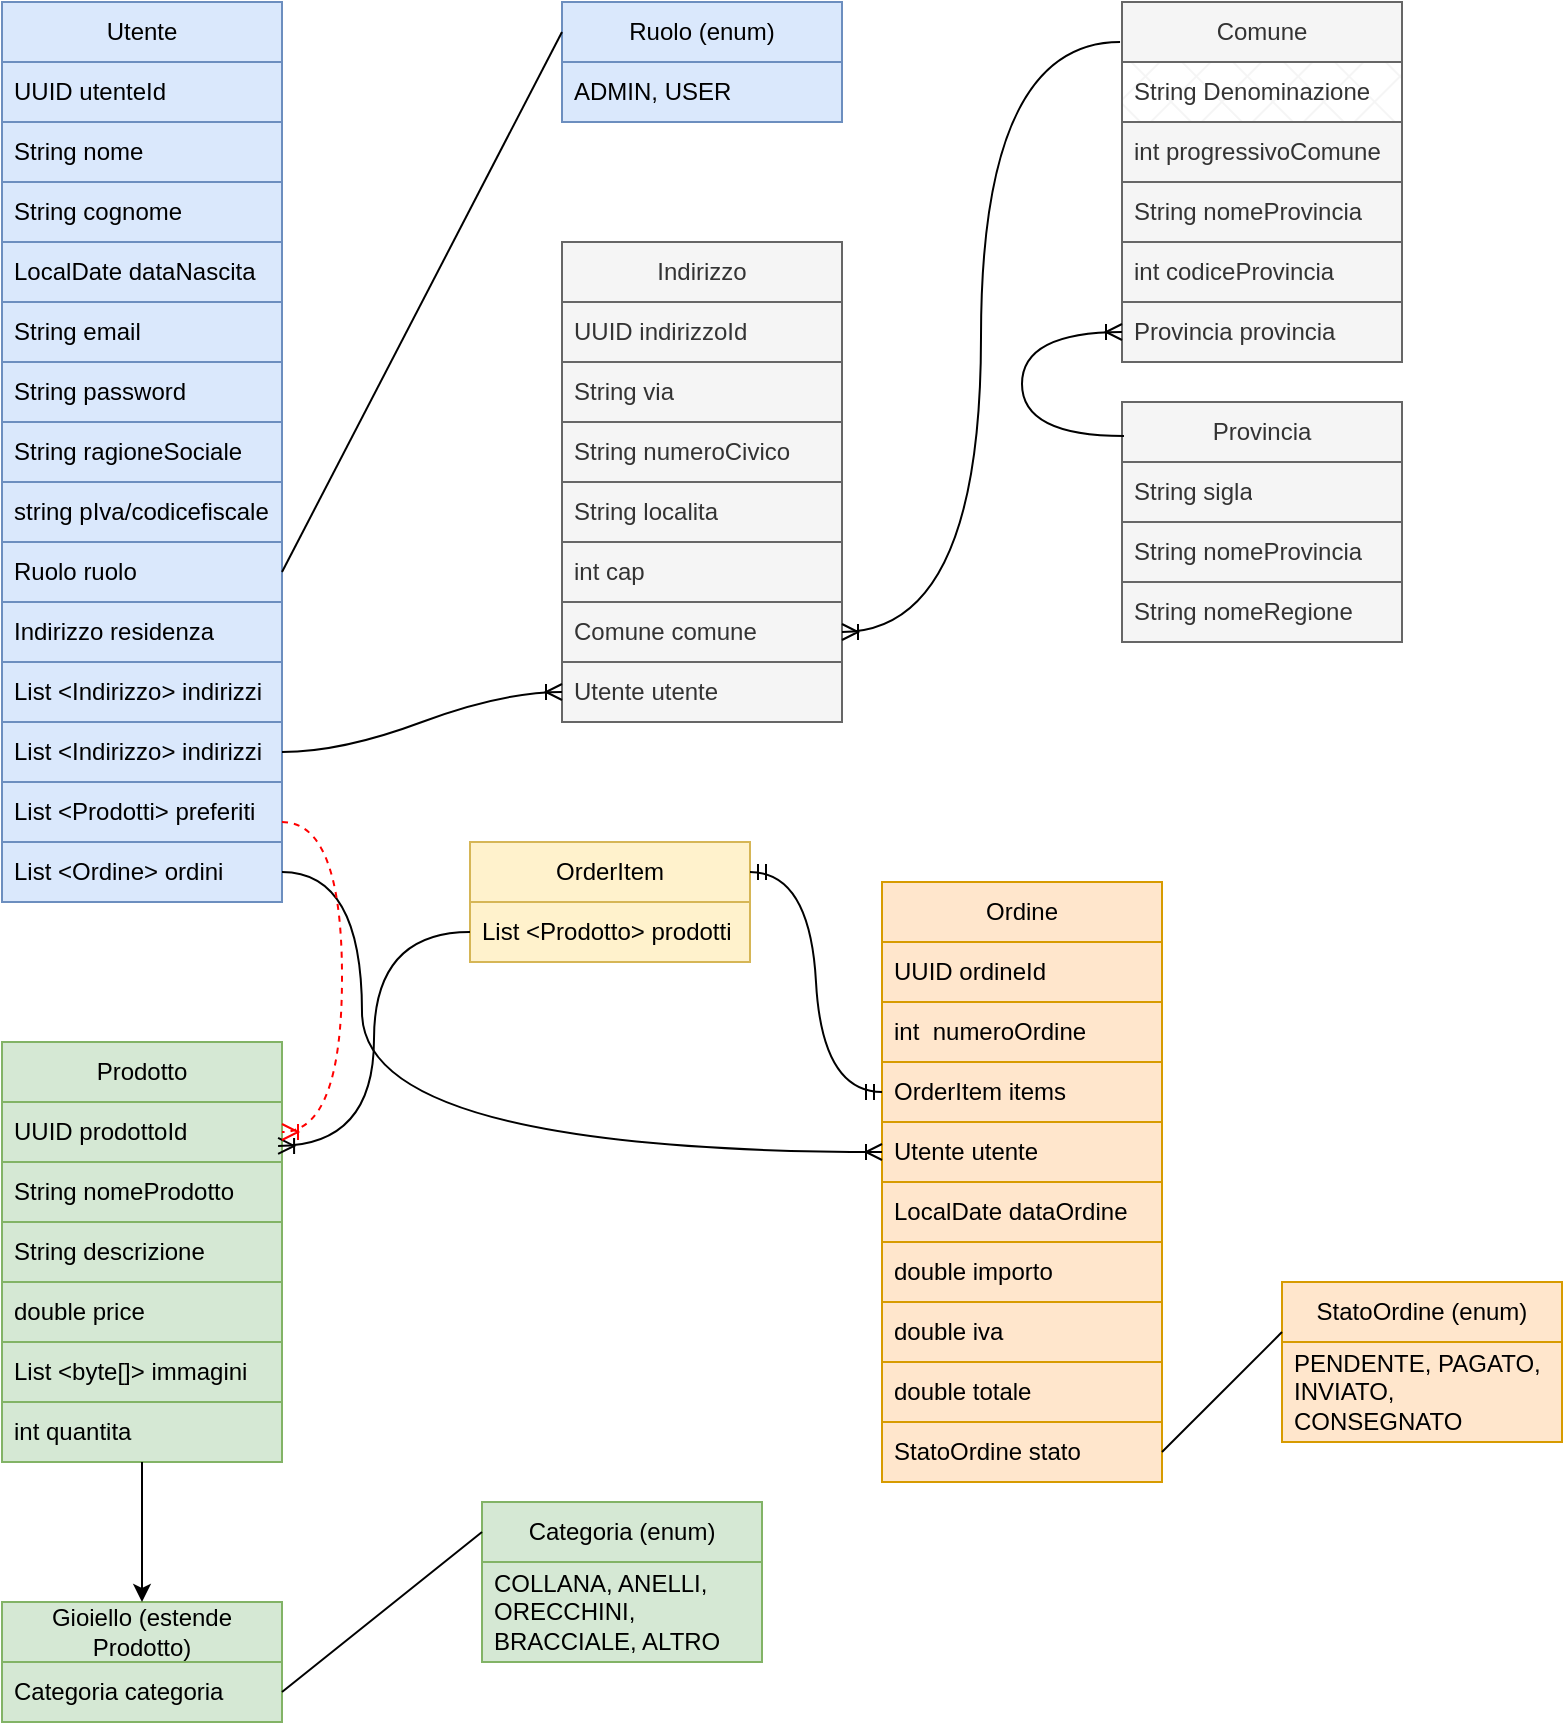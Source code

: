 <mxfile version="21.7.2" type="device">
  <diagram name="Pagina-1" id="P_G4udAecxbhIBq4Pmgk">
    <mxGraphModel dx="1434" dy="788" grid="1" gridSize="10" guides="1" tooltips="1" connect="1" arrows="1" fold="1" page="1" pageScale="1" pageWidth="827" pageHeight="1169" math="0" shadow="0">
      <root>
        <mxCell id="0" />
        <mxCell id="1" parent="0" />
        <mxCell id="TX8sB4JT6DrDPIx1a1a5-1" value="Utente" style="swimlane;fontStyle=0;childLayout=stackLayout;horizontal=1;startSize=30;horizontalStack=0;resizeParent=1;resizeParentMax=0;resizeLast=0;collapsible=1;marginBottom=0;whiteSpace=wrap;html=1;fillColor=#dae8fc;strokeColor=#6c8ebf;" parent="1" vertex="1">
          <mxGeometry x="40" y="120" width="140" height="450" as="geometry" />
        </mxCell>
        <mxCell id="TX8sB4JT6DrDPIx1a1a5-2" value="UUID utenteId" style="text;strokeColor=#6c8ebf;fillColor=#dae8fc;align=left;verticalAlign=middle;spacingLeft=4;spacingRight=4;overflow=hidden;points=[[0,0.5],[1,0.5]];portConstraint=eastwest;rotatable=0;whiteSpace=wrap;html=1;" parent="TX8sB4JT6DrDPIx1a1a5-1" vertex="1">
          <mxGeometry y="30" width="140" height="30" as="geometry" />
        </mxCell>
        <mxCell id="TX8sB4JT6DrDPIx1a1a5-10" value="String nome" style="text;strokeColor=#6c8ebf;fillColor=#dae8fc;align=left;verticalAlign=middle;spacingLeft=4;spacingRight=4;overflow=hidden;points=[[0,0.5],[1,0.5]];portConstraint=eastwest;rotatable=0;whiteSpace=wrap;html=1;fillStyle=solid;" parent="TX8sB4JT6DrDPIx1a1a5-1" vertex="1">
          <mxGeometry y="60" width="140" height="30" as="geometry" />
        </mxCell>
        <mxCell id="TX8sB4JT6DrDPIx1a1a5-3" value="String cognome" style="text;strokeColor=#6c8ebf;fillColor=#dae8fc;align=left;verticalAlign=middle;spacingLeft=4;spacingRight=4;overflow=hidden;points=[[0,0.5],[1,0.5]];portConstraint=eastwest;rotatable=0;whiteSpace=wrap;html=1;fillStyle=solid;" parent="TX8sB4JT6DrDPIx1a1a5-1" vertex="1">
          <mxGeometry y="90" width="140" height="30" as="geometry" />
        </mxCell>
        <mxCell id="TX8sB4JT6DrDPIx1a1a5-6" value="LocalDate dataNascita" style="text;strokeColor=#6c8ebf;fillColor=#dae8fc;align=left;verticalAlign=middle;spacingLeft=4;spacingRight=4;overflow=hidden;points=[[0,0.5],[1,0.5]];portConstraint=eastwest;rotatable=0;whiteSpace=wrap;html=1;fillStyle=solid;" parent="TX8sB4JT6DrDPIx1a1a5-1" vertex="1">
          <mxGeometry y="120" width="140" height="30" as="geometry" />
        </mxCell>
        <mxCell id="TX8sB4JT6DrDPIx1a1a5-4" value="String email" style="text;strokeColor=#6c8ebf;fillColor=#dae8fc;align=left;verticalAlign=middle;spacingLeft=4;spacingRight=4;overflow=hidden;points=[[0,0.5],[1,0.5]];portConstraint=eastwest;rotatable=0;whiteSpace=wrap;html=1;fillStyle=solid;" parent="TX8sB4JT6DrDPIx1a1a5-1" vertex="1">
          <mxGeometry y="150" width="140" height="30" as="geometry" />
        </mxCell>
        <mxCell id="TX8sB4JT6DrDPIx1a1a5-19" value="String password" style="text;strokeColor=#6c8ebf;fillColor=#dae8fc;align=left;verticalAlign=middle;spacingLeft=4;spacingRight=4;overflow=hidden;points=[[0,0.5],[1,0.5]];portConstraint=eastwest;rotatable=0;whiteSpace=wrap;html=1;fillStyle=solid;" parent="TX8sB4JT6DrDPIx1a1a5-1" vertex="1">
          <mxGeometry y="180" width="140" height="30" as="geometry" />
        </mxCell>
        <mxCell id="TX8sB4JT6DrDPIx1a1a5-90" value="String ragioneSociale" style="text;strokeColor=#6c8ebf;fillColor=#dae8fc;align=left;verticalAlign=middle;spacingLeft=4;spacingRight=4;overflow=hidden;points=[[0,0.5],[1,0.5]];portConstraint=eastwest;rotatable=0;whiteSpace=wrap;html=1;fillStyle=solid;" parent="TX8sB4JT6DrDPIx1a1a5-1" vertex="1">
          <mxGeometry y="210" width="140" height="30" as="geometry" />
        </mxCell>
        <mxCell id="TX8sB4JT6DrDPIx1a1a5-91" value="string pIva/codicefiscale" style="text;strokeColor=#6c8ebf;fillColor=#dae8fc;align=left;verticalAlign=middle;spacingLeft=4;spacingRight=4;overflow=hidden;points=[[0,0.5],[1,0.5]];portConstraint=eastwest;rotatable=0;whiteSpace=wrap;html=1;fillStyle=solid;" parent="TX8sB4JT6DrDPIx1a1a5-1" vertex="1">
          <mxGeometry y="240" width="140" height="30" as="geometry" />
        </mxCell>
        <mxCell id="iK98xNIs0Vt937q_upnV-1" value="Ruolo ruolo" style="text;strokeColor=#6c8ebf;fillColor=#dae8fc;align=left;verticalAlign=middle;spacingLeft=4;spacingRight=4;overflow=hidden;points=[[0,0.5],[1,0.5]];portConstraint=eastwest;rotatable=0;whiteSpace=wrap;html=1;fillStyle=solid;" vertex="1" parent="TX8sB4JT6DrDPIx1a1a5-1">
          <mxGeometry y="270" width="140" height="30" as="geometry" />
        </mxCell>
        <mxCell id="TX8sB4JT6DrDPIx1a1a5-5" value="Indirizzo residenza" style="text;strokeColor=#6c8ebf;fillColor=#dae8fc;align=left;verticalAlign=middle;spacingLeft=4;spacingRight=4;overflow=hidden;points=[[0,0.5],[1,0.5]];portConstraint=eastwest;rotatable=0;whiteSpace=wrap;html=1;fillStyle=solid;" parent="TX8sB4JT6DrDPIx1a1a5-1" vertex="1">
          <mxGeometry y="300" width="140" height="30" as="geometry" />
        </mxCell>
        <mxCell id="iK98xNIs0Vt937q_upnV-2" value="List &amp;lt;Indirizzo&amp;gt; indirizzi" style="text;strokeColor=#6c8ebf;fillColor=#dae8fc;align=left;verticalAlign=middle;spacingLeft=4;spacingRight=4;overflow=hidden;points=[[0,0.5],[1,0.5]];portConstraint=eastwest;rotatable=0;whiteSpace=wrap;html=1;fillStyle=solid;" vertex="1" parent="TX8sB4JT6DrDPIx1a1a5-1">
          <mxGeometry y="330" width="140" height="30" as="geometry" />
        </mxCell>
        <mxCell id="TX8sB4JT6DrDPIx1a1a5-7" value="List &amp;lt;Indirizzo&amp;gt; indirizzi" style="text;strokeColor=#6c8ebf;fillColor=#dae8fc;align=left;verticalAlign=middle;spacingLeft=4;spacingRight=4;overflow=hidden;points=[[0,0.5],[1,0.5]];portConstraint=eastwest;rotatable=0;whiteSpace=wrap;html=1;fillStyle=solid;" parent="TX8sB4JT6DrDPIx1a1a5-1" vertex="1">
          <mxGeometry y="360" width="140" height="30" as="geometry" />
        </mxCell>
        <mxCell id="TX8sB4JT6DrDPIx1a1a5-8" value="List &amp;lt;Prodotti&amp;gt; preferiti" style="text;strokeColor=#6c8ebf;fillColor=#dae8fc;align=left;verticalAlign=middle;spacingLeft=4;spacingRight=4;overflow=hidden;points=[[0,0.5],[1,0.5]];portConstraint=eastwest;rotatable=0;whiteSpace=wrap;html=1;fillStyle=solid;" parent="TX8sB4JT6DrDPIx1a1a5-1" vertex="1">
          <mxGeometry y="390" width="140" height="30" as="geometry" />
        </mxCell>
        <mxCell id="TX8sB4JT6DrDPIx1a1a5-40" value="List &amp;lt;Ordine&amp;gt; ordini" style="text;strokeColor=#6c8ebf;fillColor=#dae8fc;align=left;verticalAlign=middle;spacingLeft=4;spacingRight=4;overflow=hidden;points=[[0,0.5],[1,0.5]];portConstraint=eastwest;rotatable=0;whiteSpace=wrap;html=1;fillStyle=solid;" parent="TX8sB4JT6DrDPIx1a1a5-1" vertex="1">
          <mxGeometry y="420" width="140" height="30" as="geometry" />
        </mxCell>
        <mxCell id="TX8sB4JT6DrDPIx1a1a5-11" value="Indirizzo" style="swimlane;fontStyle=0;childLayout=stackLayout;horizontal=1;startSize=30;horizontalStack=0;resizeParent=1;resizeParentMax=0;resizeLast=0;collapsible=1;marginBottom=0;whiteSpace=wrap;html=1;fillColor=#f5f5f5;strokeColor=#666666;fontColor=#333333;" parent="1" vertex="1">
          <mxGeometry x="320" y="240" width="140" height="240" as="geometry" />
        </mxCell>
        <mxCell id="TX8sB4JT6DrDPIx1a1a5-12" value="UUID indirizzoId" style="text;strokeColor=#666666;fillColor=#f5f5f5;align=left;verticalAlign=middle;spacingLeft=4;spacingRight=4;overflow=hidden;points=[[0,0.5],[1,0.5]];portConstraint=eastwest;rotatable=0;whiteSpace=wrap;html=1;fontColor=#333333;" parent="TX8sB4JT6DrDPIx1a1a5-11" vertex="1">
          <mxGeometry y="30" width="140" height="30" as="geometry" />
        </mxCell>
        <mxCell id="TX8sB4JT6DrDPIx1a1a5-13" value="String via" style="text;strokeColor=#666666;fillColor=#f5f5f5;align=left;verticalAlign=middle;spacingLeft=4;spacingRight=4;overflow=hidden;points=[[0,0.5],[1,0.5]];portConstraint=eastwest;rotatable=0;whiteSpace=wrap;html=1;fontColor=#333333;" parent="TX8sB4JT6DrDPIx1a1a5-11" vertex="1">
          <mxGeometry y="60" width="140" height="30" as="geometry" />
        </mxCell>
        <mxCell id="TX8sB4JT6DrDPIx1a1a5-14" value="String numeroCivico" style="text;strokeColor=#666666;fillColor=#f5f5f5;align=left;verticalAlign=middle;spacingLeft=4;spacingRight=4;overflow=hidden;points=[[0,0.5],[1,0.5]];portConstraint=eastwest;rotatable=0;whiteSpace=wrap;html=1;fontColor=#333333;" parent="TX8sB4JT6DrDPIx1a1a5-11" vertex="1">
          <mxGeometry y="90" width="140" height="30" as="geometry" />
        </mxCell>
        <mxCell id="TX8sB4JT6DrDPIx1a1a5-15" value="String localita" style="text;strokeColor=#666666;fillColor=#f5f5f5;align=left;verticalAlign=middle;spacingLeft=4;spacingRight=4;overflow=hidden;points=[[0,0.5],[1,0.5]];portConstraint=eastwest;rotatable=0;whiteSpace=wrap;html=1;fontColor=#333333;" parent="TX8sB4JT6DrDPIx1a1a5-11" vertex="1">
          <mxGeometry y="120" width="140" height="30" as="geometry" />
        </mxCell>
        <mxCell id="TX8sB4JT6DrDPIx1a1a5-16" value="int cap" style="text;strokeColor=#666666;fillColor=#f5f5f5;align=left;verticalAlign=middle;spacingLeft=4;spacingRight=4;overflow=hidden;points=[[0,0.5],[1,0.5]];portConstraint=eastwest;rotatable=0;whiteSpace=wrap;html=1;fontColor=#333333;" parent="TX8sB4JT6DrDPIx1a1a5-11" vertex="1">
          <mxGeometry y="150" width="140" height="30" as="geometry" />
        </mxCell>
        <mxCell id="TX8sB4JT6DrDPIx1a1a5-17" value="Comune comune" style="text;strokeColor=#666666;fillColor=#f5f5f5;align=left;verticalAlign=middle;spacingLeft=4;spacingRight=4;overflow=hidden;points=[[0,0.5],[1,0.5]];portConstraint=eastwest;rotatable=0;whiteSpace=wrap;html=1;fontColor=#333333;" parent="TX8sB4JT6DrDPIx1a1a5-11" vertex="1">
          <mxGeometry y="180" width="140" height="30" as="geometry" />
        </mxCell>
        <mxCell id="TX8sB4JT6DrDPIx1a1a5-36" value="Utente utente" style="text;strokeColor=#666666;fillColor=#f5f5f5;align=left;verticalAlign=middle;spacingLeft=4;spacingRight=4;overflow=hidden;points=[[0,0.5],[1,0.5]];portConstraint=eastwest;rotatable=0;whiteSpace=wrap;html=1;fontColor=#333333;" parent="TX8sB4JT6DrDPIx1a1a5-11" vertex="1">
          <mxGeometry y="210" width="140" height="30" as="geometry" />
        </mxCell>
        <mxCell id="TX8sB4JT6DrDPIx1a1a5-20" value="Ruolo (enum)" style="swimlane;fontStyle=0;childLayout=stackLayout;horizontal=1;startSize=30;horizontalStack=0;resizeParent=1;resizeParentMax=0;resizeLast=0;collapsible=1;marginBottom=0;whiteSpace=wrap;html=1;fillColor=#dae8fc;strokeColor=#6c8ebf;" parent="1" vertex="1">
          <mxGeometry x="320" y="120" width="140" height="60" as="geometry" />
        </mxCell>
        <mxCell id="TX8sB4JT6DrDPIx1a1a5-21" value="ADMIN, USER" style="text;strokeColor=#6c8ebf;fillColor=#dae8fc;align=left;verticalAlign=middle;spacingLeft=4;spacingRight=4;overflow=hidden;points=[[0,0.5],[1,0.5]];portConstraint=eastwest;rotatable=0;whiteSpace=wrap;html=1;" parent="TX8sB4JT6DrDPIx1a1a5-20" vertex="1">
          <mxGeometry y="30" width="140" height="30" as="geometry" />
        </mxCell>
        <mxCell id="TX8sB4JT6DrDPIx1a1a5-24" value="" style="endArrow=none;html=1;rounded=0;exitX=1;exitY=0.5;exitDx=0;exitDy=0;entryX=0;entryY=0.25;entryDx=0;entryDy=0;" parent="1" source="iK98xNIs0Vt937q_upnV-1" target="TX8sB4JT6DrDPIx1a1a5-20" edge="1">
          <mxGeometry width="50" height="50" relative="1" as="geometry">
            <mxPoint x="390" y="430" as="sourcePoint" />
            <mxPoint x="440" y="380" as="targetPoint" />
          </mxGeometry>
        </mxCell>
        <mxCell id="TX8sB4JT6DrDPIx1a1a5-25" value="Comune" style="swimlane;fontStyle=0;childLayout=stackLayout;horizontal=1;startSize=30;horizontalStack=0;resizeParent=1;resizeParentMax=0;resizeLast=0;collapsible=1;marginBottom=0;whiteSpace=wrap;html=1;fillColor=#f5f5f5;fontColor=#333333;strokeColor=#666666;" parent="1" vertex="1">
          <mxGeometry x="600" y="120" width="140" height="180" as="geometry" />
        </mxCell>
        <mxCell id="TX8sB4JT6DrDPIx1a1a5-26" value="String Denominazione" style="text;strokeColor=#666666;fillColor=#f5f5f5;align=left;verticalAlign=middle;spacingLeft=4;spacingRight=4;overflow=hidden;points=[[0,0.5],[1,0.5]];portConstraint=eastwest;rotatable=0;whiteSpace=wrap;html=1;fontColor=#333333;fillStyle=cross-hatch;" parent="TX8sB4JT6DrDPIx1a1a5-25" vertex="1">
          <mxGeometry y="30" width="140" height="30" as="geometry" />
        </mxCell>
        <mxCell id="TX8sB4JT6DrDPIx1a1a5-27" value="int progressivoComune" style="text;strokeColor=#666666;fillColor=#f5f5f5;align=left;verticalAlign=middle;spacingLeft=4;spacingRight=4;overflow=hidden;points=[[0,0.5],[1,0.5]];portConstraint=eastwest;rotatable=0;whiteSpace=wrap;html=1;fontColor=#333333;" parent="TX8sB4JT6DrDPIx1a1a5-25" vertex="1">
          <mxGeometry y="60" width="140" height="30" as="geometry" />
        </mxCell>
        <mxCell id="TX8sB4JT6DrDPIx1a1a5-28" value="String nomeProvincia" style="text;strokeColor=#666666;fillColor=#f5f5f5;align=left;verticalAlign=middle;spacingLeft=4;spacingRight=4;overflow=hidden;points=[[0,0.5],[1,0.5]];portConstraint=eastwest;rotatable=0;whiteSpace=wrap;html=1;fontColor=#333333;" parent="TX8sB4JT6DrDPIx1a1a5-25" vertex="1">
          <mxGeometry y="90" width="140" height="30" as="geometry" />
        </mxCell>
        <mxCell id="TX8sB4JT6DrDPIx1a1a5-29" value="int codiceProvincia" style="text;strokeColor=#666666;fillColor=#f5f5f5;align=left;verticalAlign=middle;spacingLeft=4;spacingRight=4;overflow=hidden;points=[[0,0.5],[1,0.5]];portConstraint=eastwest;rotatable=0;whiteSpace=wrap;html=1;fontColor=#333333;" parent="TX8sB4JT6DrDPIx1a1a5-25" vertex="1">
          <mxGeometry y="120" width="140" height="30" as="geometry" />
        </mxCell>
        <mxCell id="TX8sB4JT6DrDPIx1a1a5-30" value="Provincia provincia" style="text;strokeColor=#666666;fillColor=#f5f5f5;align=left;verticalAlign=middle;spacingLeft=4;spacingRight=4;overflow=hidden;points=[[0,0.5],[1,0.5]];portConstraint=eastwest;rotatable=0;whiteSpace=wrap;html=1;fontColor=#333333;" parent="TX8sB4JT6DrDPIx1a1a5-25" vertex="1">
          <mxGeometry y="150" width="140" height="30" as="geometry" />
        </mxCell>
        <mxCell id="TX8sB4JT6DrDPIx1a1a5-32" value="Provincia" style="swimlane;fontStyle=0;childLayout=stackLayout;horizontal=1;startSize=30;horizontalStack=0;resizeParent=1;resizeParentMax=0;resizeLast=0;collapsible=1;marginBottom=0;whiteSpace=wrap;html=1;fillColor=#f5f5f5;fontColor=#333333;strokeColor=#666666;" parent="1" vertex="1">
          <mxGeometry x="600" y="320" width="140" height="120" as="geometry" />
        </mxCell>
        <mxCell id="TX8sB4JT6DrDPIx1a1a5-33" value="String sigla" style="text;strokeColor=#666666;fillColor=#f5f5f5;align=left;verticalAlign=middle;spacingLeft=4;spacingRight=4;overflow=hidden;points=[[0,0.5],[1,0.5]];portConstraint=eastwest;rotatable=0;whiteSpace=wrap;html=1;fontColor=#333333;" parent="TX8sB4JT6DrDPIx1a1a5-32" vertex="1">
          <mxGeometry y="30" width="140" height="30" as="geometry" />
        </mxCell>
        <mxCell id="TX8sB4JT6DrDPIx1a1a5-34" value="String nomeProvincia" style="text;strokeColor=#666666;fillColor=#f5f5f5;align=left;verticalAlign=middle;spacingLeft=4;spacingRight=4;overflow=hidden;points=[[0,0.5],[1,0.5]];portConstraint=eastwest;rotatable=0;whiteSpace=wrap;html=1;fontColor=#333333;" parent="TX8sB4JT6DrDPIx1a1a5-32" vertex="1">
          <mxGeometry y="60" width="140" height="30" as="geometry" />
        </mxCell>
        <mxCell id="TX8sB4JT6DrDPIx1a1a5-35" value="String nomeRegione" style="text;strokeColor=#666666;fillColor=#f5f5f5;align=left;verticalAlign=middle;spacingLeft=4;spacingRight=4;overflow=hidden;points=[[0,0.5],[1,0.5]];portConstraint=eastwest;rotatable=0;whiteSpace=wrap;html=1;fontColor=#333333;" parent="TX8sB4JT6DrDPIx1a1a5-32" vertex="1">
          <mxGeometry y="90" width="140" height="30" as="geometry" />
        </mxCell>
        <mxCell id="TX8sB4JT6DrDPIx1a1a5-37" value="" style="fontSize=12;html=1;endArrow=ERoneToMany;elbow=vertical;entryX=0;entryY=0.5;entryDx=0;entryDy=0;edgeStyle=orthogonalEdgeStyle;exitX=0.007;exitY=0.142;exitDx=0;exitDy=0;exitPerimeter=0;fillColor=#f5f5f5;strokeColor=#000000;curved=1;" parent="1" source="TX8sB4JT6DrDPIx1a1a5-32" target="TX8sB4JT6DrDPIx1a1a5-30" edge="1">
          <mxGeometry width="100" height="100" relative="1" as="geometry">
            <mxPoint x="520" y="340" as="sourcePoint" />
            <mxPoint x="590" y="290" as="targetPoint" />
            <Array as="points">
              <mxPoint x="550" y="337" />
              <mxPoint x="550" y="285" />
            </Array>
          </mxGeometry>
        </mxCell>
        <mxCell id="TX8sB4JT6DrDPIx1a1a5-38" value="" style="edgeStyle=elbowEdgeStyle;fontSize=12;html=1;endArrow=ERoneToMany;exitX=-0.007;exitY=0.111;exitDx=0;exitDy=0;exitPerimeter=0;entryX=1;entryY=0.5;entryDx=0;entryDy=0;curved=1;" parent="1" source="TX8sB4JT6DrDPIx1a1a5-25" target="TX8sB4JT6DrDPIx1a1a5-17" edge="1">
          <mxGeometry width="100" height="100" relative="1" as="geometry">
            <mxPoint x="590" y="140" as="sourcePoint" />
            <mxPoint x="480" y="240" as="targetPoint" />
          </mxGeometry>
        </mxCell>
        <mxCell id="TX8sB4JT6DrDPIx1a1a5-39" value="" style="edgeStyle=entityRelationEdgeStyle;fontSize=12;html=1;endArrow=ERoneToMany;exitX=1;exitY=0.5;exitDx=0;exitDy=0;entryX=0;entryY=0.5;entryDx=0;entryDy=0;curved=1;" parent="1" source="TX8sB4JT6DrDPIx1a1a5-7" target="TX8sB4JT6DrDPIx1a1a5-36" edge="1">
          <mxGeometry width="100" height="100" relative="1" as="geometry">
            <mxPoint x="360" y="440" as="sourcePoint" />
            <mxPoint x="460" y="340" as="targetPoint" />
          </mxGeometry>
        </mxCell>
        <mxCell id="TX8sB4JT6DrDPIx1a1a5-42" value="Prodotto" style="swimlane;fontStyle=0;childLayout=stackLayout;horizontal=1;startSize=30;horizontalStack=0;resizeParent=1;resizeParentMax=0;resizeLast=0;collapsible=1;marginBottom=0;whiteSpace=wrap;html=1;fillColor=#d5e8d4;strokeColor=#82b366;" parent="1" vertex="1">
          <mxGeometry x="40" y="640" width="140" height="210" as="geometry" />
        </mxCell>
        <mxCell id="TX8sB4JT6DrDPIx1a1a5-43" value="UUID prodottoId" style="text;strokeColor=#82b366;fillColor=#d5e8d4;align=left;verticalAlign=middle;spacingLeft=4;spacingRight=4;overflow=hidden;points=[[0,0.5],[1,0.5]];portConstraint=eastwest;rotatable=0;whiteSpace=wrap;html=1;" parent="TX8sB4JT6DrDPIx1a1a5-42" vertex="1">
          <mxGeometry y="30" width="140" height="30" as="geometry" />
        </mxCell>
        <mxCell id="TX8sB4JT6DrDPIx1a1a5-44" value="String nomeProdotto" style="text;strokeColor=#82b366;fillColor=#d5e8d4;align=left;verticalAlign=middle;spacingLeft=4;spacingRight=4;overflow=hidden;points=[[0,0.5],[1,0.5]];portConstraint=eastwest;rotatable=0;whiteSpace=wrap;html=1;" parent="TX8sB4JT6DrDPIx1a1a5-42" vertex="1">
          <mxGeometry y="60" width="140" height="30" as="geometry" />
        </mxCell>
        <mxCell id="TX8sB4JT6DrDPIx1a1a5-45" value="String descrizione" style="text;strokeColor=#82b366;fillColor=#d5e8d4;align=left;verticalAlign=middle;spacingLeft=4;spacingRight=4;overflow=hidden;points=[[0,0.5],[1,0.5]];portConstraint=eastwest;rotatable=0;whiteSpace=wrap;html=1;" parent="TX8sB4JT6DrDPIx1a1a5-42" vertex="1">
          <mxGeometry y="90" width="140" height="30" as="geometry" />
        </mxCell>
        <mxCell id="TX8sB4JT6DrDPIx1a1a5-46" value="double price" style="text;strokeColor=#82b366;fillColor=#d5e8d4;align=left;verticalAlign=middle;spacingLeft=4;spacingRight=4;overflow=hidden;points=[[0,0.5],[1,0.5]];portConstraint=eastwest;rotatable=0;whiteSpace=wrap;html=1;" parent="TX8sB4JT6DrDPIx1a1a5-42" vertex="1">
          <mxGeometry y="120" width="140" height="30" as="geometry" />
        </mxCell>
        <mxCell id="TX8sB4JT6DrDPIx1a1a5-47" value="List &amp;lt;byte[]&amp;gt; immagini" style="text;strokeColor=#82b366;fillColor=#d5e8d4;align=left;verticalAlign=middle;spacingLeft=4;spacingRight=4;overflow=hidden;points=[[0,0.5],[1,0.5]];portConstraint=eastwest;rotatable=0;whiteSpace=wrap;html=1;" parent="TX8sB4JT6DrDPIx1a1a5-42" vertex="1">
          <mxGeometry y="150" width="140" height="30" as="geometry" />
        </mxCell>
        <mxCell id="TX8sB4JT6DrDPIx1a1a5-48" value="int quantita" style="text;strokeColor=#82b366;fillColor=#d5e8d4;align=left;verticalAlign=middle;spacingLeft=4;spacingRight=4;overflow=hidden;points=[[0,0.5],[1,0.5]];portConstraint=eastwest;rotatable=0;whiteSpace=wrap;html=1;" parent="TX8sB4JT6DrDPIx1a1a5-42" vertex="1">
          <mxGeometry y="180" width="140" height="30" as="geometry" />
        </mxCell>
        <mxCell id="TX8sB4JT6DrDPIx1a1a5-60" value="Gioiello (estende Prodotto)" style="swimlane;fontStyle=0;childLayout=stackLayout;horizontal=1;startSize=30;horizontalStack=0;resizeParent=1;resizeParentMax=0;resizeLast=0;collapsible=1;marginBottom=0;whiteSpace=wrap;html=1;fillColor=#d5e8d4;strokeColor=#82b366;" parent="1" vertex="1">
          <mxGeometry x="40" y="920" width="140" height="60" as="geometry" />
        </mxCell>
        <mxCell id="TX8sB4JT6DrDPIx1a1a5-61" value="Categoria categoria" style="text;strokeColor=#82b366;fillColor=#d5e8d4;align=left;verticalAlign=middle;spacingLeft=4;spacingRight=4;overflow=hidden;points=[[0,0.5],[1,0.5]];portConstraint=eastwest;rotatable=0;whiteSpace=wrap;html=1;" parent="TX8sB4JT6DrDPIx1a1a5-60" vertex="1">
          <mxGeometry y="30" width="140" height="30" as="geometry" />
        </mxCell>
        <mxCell id="TX8sB4JT6DrDPIx1a1a5-64" value="" style="endArrow=classic;html=1;rounded=0;exitX=0.5;exitY=1;exitDx=0;exitDy=0;entryX=0.5;entryY=0;entryDx=0;entryDy=0;" parent="1" source="TX8sB4JT6DrDPIx1a1a5-42" target="TX8sB4JT6DrDPIx1a1a5-60" edge="1">
          <mxGeometry width="50" height="50" relative="1" as="geometry">
            <mxPoint x="390" y="890" as="sourcePoint" />
            <mxPoint x="440" y="840" as="targetPoint" />
          </mxGeometry>
        </mxCell>
        <mxCell id="TX8sB4JT6DrDPIx1a1a5-65" value="Categoria (enum)" style="swimlane;fontStyle=0;childLayout=stackLayout;horizontal=1;startSize=30;horizontalStack=0;resizeParent=1;resizeParentMax=0;resizeLast=0;collapsible=1;marginBottom=0;whiteSpace=wrap;html=1;fillColor=#d5e8d4;strokeColor=#82b366;" parent="1" vertex="1">
          <mxGeometry x="280" y="870" width="140" height="80" as="geometry" />
        </mxCell>
        <mxCell id="TX8sB4JT6DrDPIx1a1a5-66" value="COLLANA, ANELLI, ORECCHINI, BRACCIALE, ALTRO" style="text;strokeColor=#82b366;fillColor=#d5e8d4;align=left;verticalAlign=middle;spacingLeft=4;spacingRight=4;overflow=hidden;points=[[0,0.5],[1,0.5]];portConstraint=eastwest;rotatable=0;whiteSpace=wrap;html=1;" parent="TX8sB4JT6DrDPIx1a1a5-65" vertex="1">
          <mxGeometry y="30" width="140" height="50" as="geometry" />
        </mxCell>
        <mxCell id="TX8sB4JT6DrDPIx1a1a5-69" value="" style="endArrow=none;html=1;rounded=0;exitX=1;exitY=0.75;exitDx=0;exitDy=0;entryX=0;entryY=0.188;entryDx=0;entryDy=0;entryPerimeter=0;" parent="1" source="TX8sB4JT6DrDPIx1a1a5-60" target="TX8sB4JT6DrDPIx1a1a5-65" edge="1">
          <mxGeometry width="50" height="50" relative="1" as="geometry">
            <mxPoint x="390" y="740" as="sourcePoint" />
            <mxPoint x="440" y="690" as="targetPoint" />
          </mxGeometry>
        </mxCell>
        <mxCell id="TX8sB4JT6DrDPIx1a1a5-72" value="Ordine" style="swimlane;fontStyle=0;childLayout=stackLayout;horizontal=1;startSize=30;horizontalStack=0;resizeParent=1;resizeParentMax=0;resizeLast=0;collapsible=1;marginBottom=0;whiteSpace=wrap;html=1;fillColor=#ffe6cc;strokeColor=#d79b00;" parent="1" vertex="1">
          <mxGeometry x="480" y="560" width="140" height="300" as="geometry" />
        </mxCell>
        <mxCell id="TX8sB4JT6DrDPIx1a1a5-73" value="UUID ordineId" style="text;strokeColor=#d79b00;fillColor=#ffe6cc;align=left;verticalAlign=middle;spacingLeft=4;spacingRight=4;overflow=hidden;points=[[0,0.5],[1,0.5]];portConstraint=eastwest;rotatable=0;whiteSpace=wrap;html=1;" parent="TX8sB4JT6DrDPIx1a1a5-72" vertex="1">
          <mxGeometry y="30" width="140" height="30" as="geometry" />
        </mxCell>
        <mxCell id="TX8sB4JT6DrDPIx1a1a5-76" value="int&amp;nbsp; numeroOrdine" style="text;strokeColor=#d79b00;fillColor=#ffe6cc;align=left;verticalAlign=middle;spacingLeft=4;spacingRight=4;overflow=hidden;points=[[0,0.5],[1,0.5]];portConstraint=eastwest;rotatable=0;whiteSpace=wrap;html=1;" parent="TX8sB4JT6DrDPIx1a1a5-72" vertex="1">
          <mxGeometry y="60" width="140" height="30" as="geometry" />
        </mxCell>
        <mxCell id="TX8sB4JT6DrDPIx1a1a5-74" value="OrderItem items" style="text;strokeColor=#d79b00;fillColor=#ffe6cc;align=left;verticalAlign=middle;spacingLeft=4;spacingRight=4;overflow=hidden;points=[[0,0.5],[1,0.5]];portConstraint=eastwest;rotatable=0;whiteSpace=wrap;html=1;" parent="TX8sB4JT6DrDPIx1a1a5-72" vertex="1">
          <mxGeometry y="90" width="140" height="30" as="geometry" />
        </mxCell>
        <mxCell id="TX8sB4JT6DrDPIx1a1a5-75" value="Utente utente" style="text;strokeColor=#d79b00;fillColor=#ffe6cc;align=left;verticalAlign=middle;spacingLeft=4;spacingRight=4;overflow=hidden;points=[[0,0.5],[1,0.5]];portConstraint=eastwest;rotatable=0;whiteSpace=wrap;html=1;" parent="TX8sB4JT6DrDPIx1a1a5-72" vertex="1">
          <mxGeometry y="120" width="140" height="30" as="geometry" />
        </mxCell>
        <mxCell id="TX8sB4JT6DrDPIx1a1a5-88" value="LocalDate dataOrdine" style="text;strokeColor=#d79b00;fillColor=#ffe6cc;align=left;verticalAlign=middle;spacingLeft=4;spacingRight=4;overflow=hidden;points=[[0,0.5],[1,0.5]];portConstraint=eastwest;rotatable=0;whiteSpace=wrap;html=1;" parent="TX8sB4JT6DrDPIx1a1a5-72" vertex="1">
          <mxGeometry y="150" width="140" height="30" as="geometry" />
        </mxCell>
        <mxCell id="TX8sB4JT6DrDPIx1a1a5-101" value="double importo" style="text;strokeColor=#d79b00;fillColor=#ffe6cc;align=left;verticalAlign=middle;spacingLeft=4;spacingRight=4;overflow=hidden;points=[[0,0.5],[1,0.5]];portConstraint=eastwest;rotatable=0;whiteSpace=wrap;html=1;" parent="TX8sB4JT6DrDPIx1a1a5-72" vertex="1">
          <mxGeometry y="180" width="140" height="30" as="geometry" />
        </mxCell>
        <mxCell id="TX8sB4JT6DrDPIx1a1a5-102" value="double iva" style="text;strokeColor=#d79b00;fillColor=#ffe6cc;align=left;verticalAlign=middle;spacingLeft=4;spacingRight=4;overflow=hidden;points=[[0,0.5],[1,0.5]];portConstraint=eastwest;rotatable=0;whiteSpace=wrap;html=1;" parent="TX8sB4JT6DrDPIx1a1a5-72" vertex="1">
          <mxGeometry y="210" width="140" height="30" as="geometry" />
        </mxCell>
        <mxCell id="TX8sB4JT6DrDPIx1a1a5-77" value="double totale" style="text;strokeColor=#d79b00;fillColor=#ffe6cc;align=left;verticalAlign=middle;spacingLeft=4;spacingRight=4;overflow=hidden;points=[[0,0.5],[1,0.5]];portConstraint=eastwest;rotatable=0;whiteSpace=wrap;html=1;" parent="TX8sB4JT6DrDPIx1a1a5-72" vertex="1">
          <mxGeometry y="240" width="140" height="30" as="geometry" />
        </mxCell>
        <mxCell id="TX8sB4JT6DrDPIx1a1a5-78" value="StatoOrdine stato" style="text;strokeColor=#d79b00;fillColor=#ffe6cc;align=left;verticalAlign=middle;spacingLeft=4;spacingRight=4;overflow=hidden;points=[[0,0.5],[1,0.5]];portConstraint=eastwest;rotatable=0;whiteSpace=wrap;html=1;" parent="TX8sB4JT6DrDPIx1a1a5-72" vertex="1">
          <mxGeometry y="270" width="140" height="30" as="geometry" />
        </mxCell>
        <mxCell id="TX8sB4JT6DrDPIx1a1a5-79" value="StatoOrdine (enum)" style="swimlane;fontStyle=0;childLayout=stackLayout;horizontal=1;startSize=30;horizontalStack=0;resizeParent=1;resizeParentMax=0;resizeLast=0;collapsible=1;marginBottom=0;whiteSpace=wrap;html=1;fillColor=#ffe6cc;strokeColor=#d79b00;" parent="1" vertex="1">
          <mxGeometry x="680" y="760" width="140" height="80" as="geometry" />
        </mxCell>
        <mxCell id="TX8sB4JT6DrDPIx1a1a5-80" value="PENDENTE, PAGATO, INVIATO, CONSEGNATO" style="text;strokeColor=#d79b00;fillColor=#ffe6cc;align=left;verticalAlign=middle;spacingLeft=4;spacingRight=4;overflow=hidden;points=[[0,0.5],[1,0.5]];portConstraint=eastwest;rotatable=0;whiteSpace=wrap;html=1;" parent="TX8sB4JT6DrDPIx1a1a5-79" vertex="1">
          <mxGeometry y="30" width="140" height="50" as="geometry" />
        </mxCell>
        <mxCell id="TX8sB4JT6DrDPIx1a1a5-83" value="" style="endArrow=none;html=1;rounded=0;exitX=1;exitY=0.5;exitDx=0;exitDy=0;entryX=0;entryY=0.313;entryDx=0;entryDy=0;entryPerimeter=0;" parent="1" source="TX8sB4JT6DrDPIx1a1a5-78" target="TX8sB4JT6DrDPIx1a1a5-79" edge="1">
          <mxGeometry width="50" height="50" relative="1" as="geometry">
            <mxPoint x="590" y="760" as="sourcePoint" />
            <mxPoint x="640" y="710" as="targetPoint" />
          </mxGeometry>
        </mxCell>
        <mxCell id="TX8sB4JT6DrDPIx1a1a5-86" value="" style="edgeStyle=elbowEdgeStyle;fontSize=12;html=1;endArrow=ERoneToMany;exitX=1;exitY=0.5;exitDx=0;exitDy=0;entryX=0;entryY=0.5;entryDx=0;entryDy=0;curved=1;" parent="1" source="TX8sB4JT6DrDPIx1a1a5-40" target="TX8sB4JT6DrDPIx1a1a5-75" edge="1">
          <mxGeometry width="100" height="100" relative="1" as="geometry">
            <mxPoint x="240" y="520" as="sourcePoint" />
            <mxPoint x="320" y="600" as="targetPoint" />
            <Array as="points">
              <mxPoint x="220" y="600" />
            </Array>
          </mxGeometry>
        </mxCell>
        <mxCell id="TX8sB4JT6DrDPIx1a1a5-92" value="OrderItem" style="swimlane;fontStyle=0;childLayout=stackLayout;horizontal=1;startSize=30;horizontalStack=0;resizeParent=1;resizeParentMax=0;resizeLast=0;collapsible=1;marginBottom=0;whiteSpace=wrap;html=1;fillColor=#fff2cc;strokeColor=#d6b656;" parent="1" vertex="1">
          <mxGeometry x="274" y="540" width="140" height="60" as="geometry" />
        </mxCell>
        <mxCell id="TX8sB4JT6DrDPIx1a1a5-93" value="List &amp;lt;Prodotto&amp;gt; prodotti" style="text;strokeColor=#d6b656;fillColor=#fff2cc;align=left;verticalAlign=middle;spacingLeft=4;spacingRight=4;overflow=hidden;points=[[0,0.5],[1,0.5]];portConstraint=eastwest;rotatable=0;whiteSpace=wrap;html=1;" parent="TX8sB4JT6DrDPIx1a1a5-92" vertex="1">
          <mxGeometry y="30" width="140" height="30" as="geometry" />
        </mxCell>
        <mxCell id="TX8sB4JT6DrDPIx1a1a5-97" value="" style="edgeStyle=elbowEdgeStyle;fontSize=12;html=1;endArrow=ERoneToMany;exitX=0;exitY=0.5;exitDx=0;exitDy=0;entryX=0.986;entryY=0.733;entryDx=0;entryDy=0;entryPerimeter=0;curved=1;" parent="1" source="TX8sB4JT6DrDPIx1a1a5-93" target="TX8sB4JT6DrDPIx1a1a5-43" edge="1">
          <mxGeometry width="100" height="100" relative="1" as="geometry">
            <mxPoint x="280" y="630" as="sourcePoint" />
            <mxPoint x="180" y="570" as="targetPoint" />
          </mxGeometry>
        </mxCell>
        <mxCell id="TX8sB4JT6DrDPIx1a1a5-98" value="" style="edgeStyle=entityRelationEdgeStyle;fontSize=12;html=1;endArrow=ERmandOne;startArrow=ERmandOne;exitX=1;exitY=0.25;exitDx=0;exitDy=0;entryX=0;entryY=0.5;entryDx=0;entryDy=0;curved=1;" parent="1" source="TX8sB4JT6DrDPIx1a1a5-92" target="TX8sB4JT6DrDPIx1a1a5-74" edge="1">
          <mxGeometry width="100" height="100" relative="1" as="geometry">
            <mxPoint x="400" y="580" as="sourcePoint" />
            <mxPoint x="500" y="480" as="targetPoint" />
            <Array as="points">
              <mxPoint x="460" y="650" />
              <mxPoint x="440" y="620" />
              <mxPoint x="460" y="650" />
              <mxPoint x="460" y="670" />
              <mxPoint x="500" y="650" />
              <mxPoint x="470" y="650" />
            </Array>
          </mxGeometry>
        </mxCell>
        <mxCell id="TX8sB4JT6DrDPIx1a1a5-99" value="" style="edgeStyle=entityRelationEdgeStyle;fontSize=12;html=1;endArrow=ERoneToMany;exitX=1;exitY=0.667;exitDx=0;exitDy=0;exitPerimeter=0;dashed=1;curved=1;strokeColor=#FF0000;" parent="1" source="TX8sB4JT6DrDPIx1a1a5-8" target="TX8sB4JT6DrDPIx1a1a5-43" edge="1">
          <mxGeometry width="100" height="100" relative="1" as="geometry">
            <mxPoint x="190" y="470" as="sourcePoint" />
            <mxPoint x="290" y="660" as="targetPoint" />
          </mxGeometry>
        </mxCell>
      </root>
    </mxGraphModel>
  </diagram>
</mxfile>
